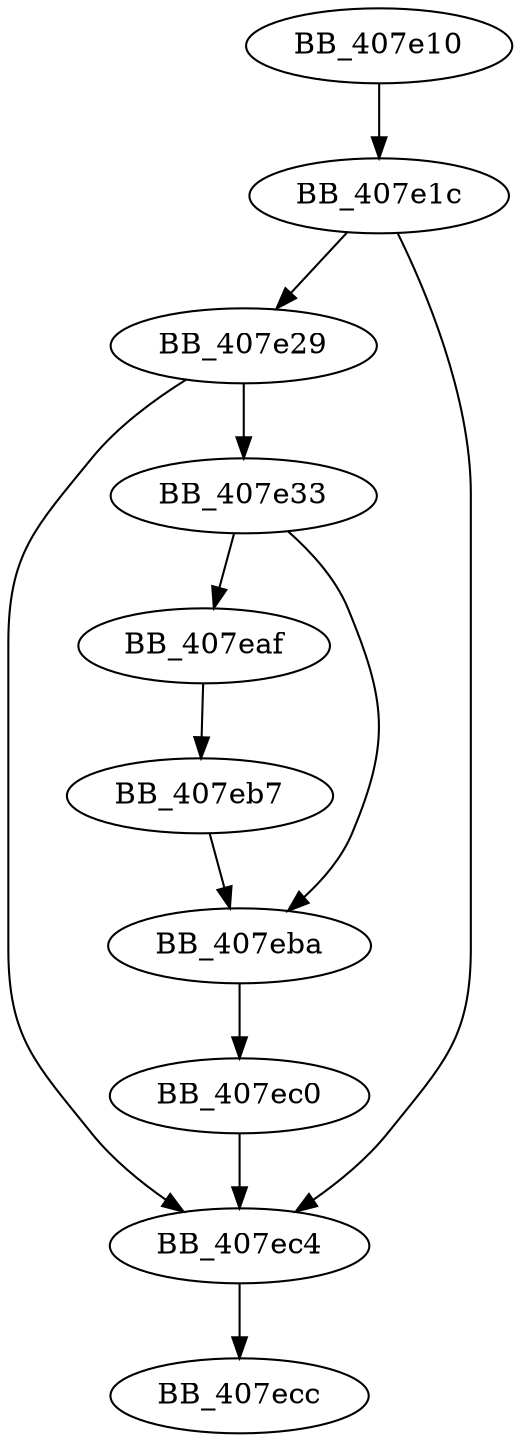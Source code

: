 DiGraph sub_407E10{
BB_407e10->BB_407e1c
BB_407e1c->BB_407e29
BB_407e1c->BB_407ec4
BB_407e29->BB_407e33
BB_407e29->BB_407ec4
BB_407e33->BB_407eaf
BB_407e33->BB_407eba
BB_407eaf->BB_407eb7
BB_407eb7->BB_407eba
BB_407eba->BB_407ec0
BB_407ec0->BB_407ec4
BB_407ec4->BB_407ecc
}
